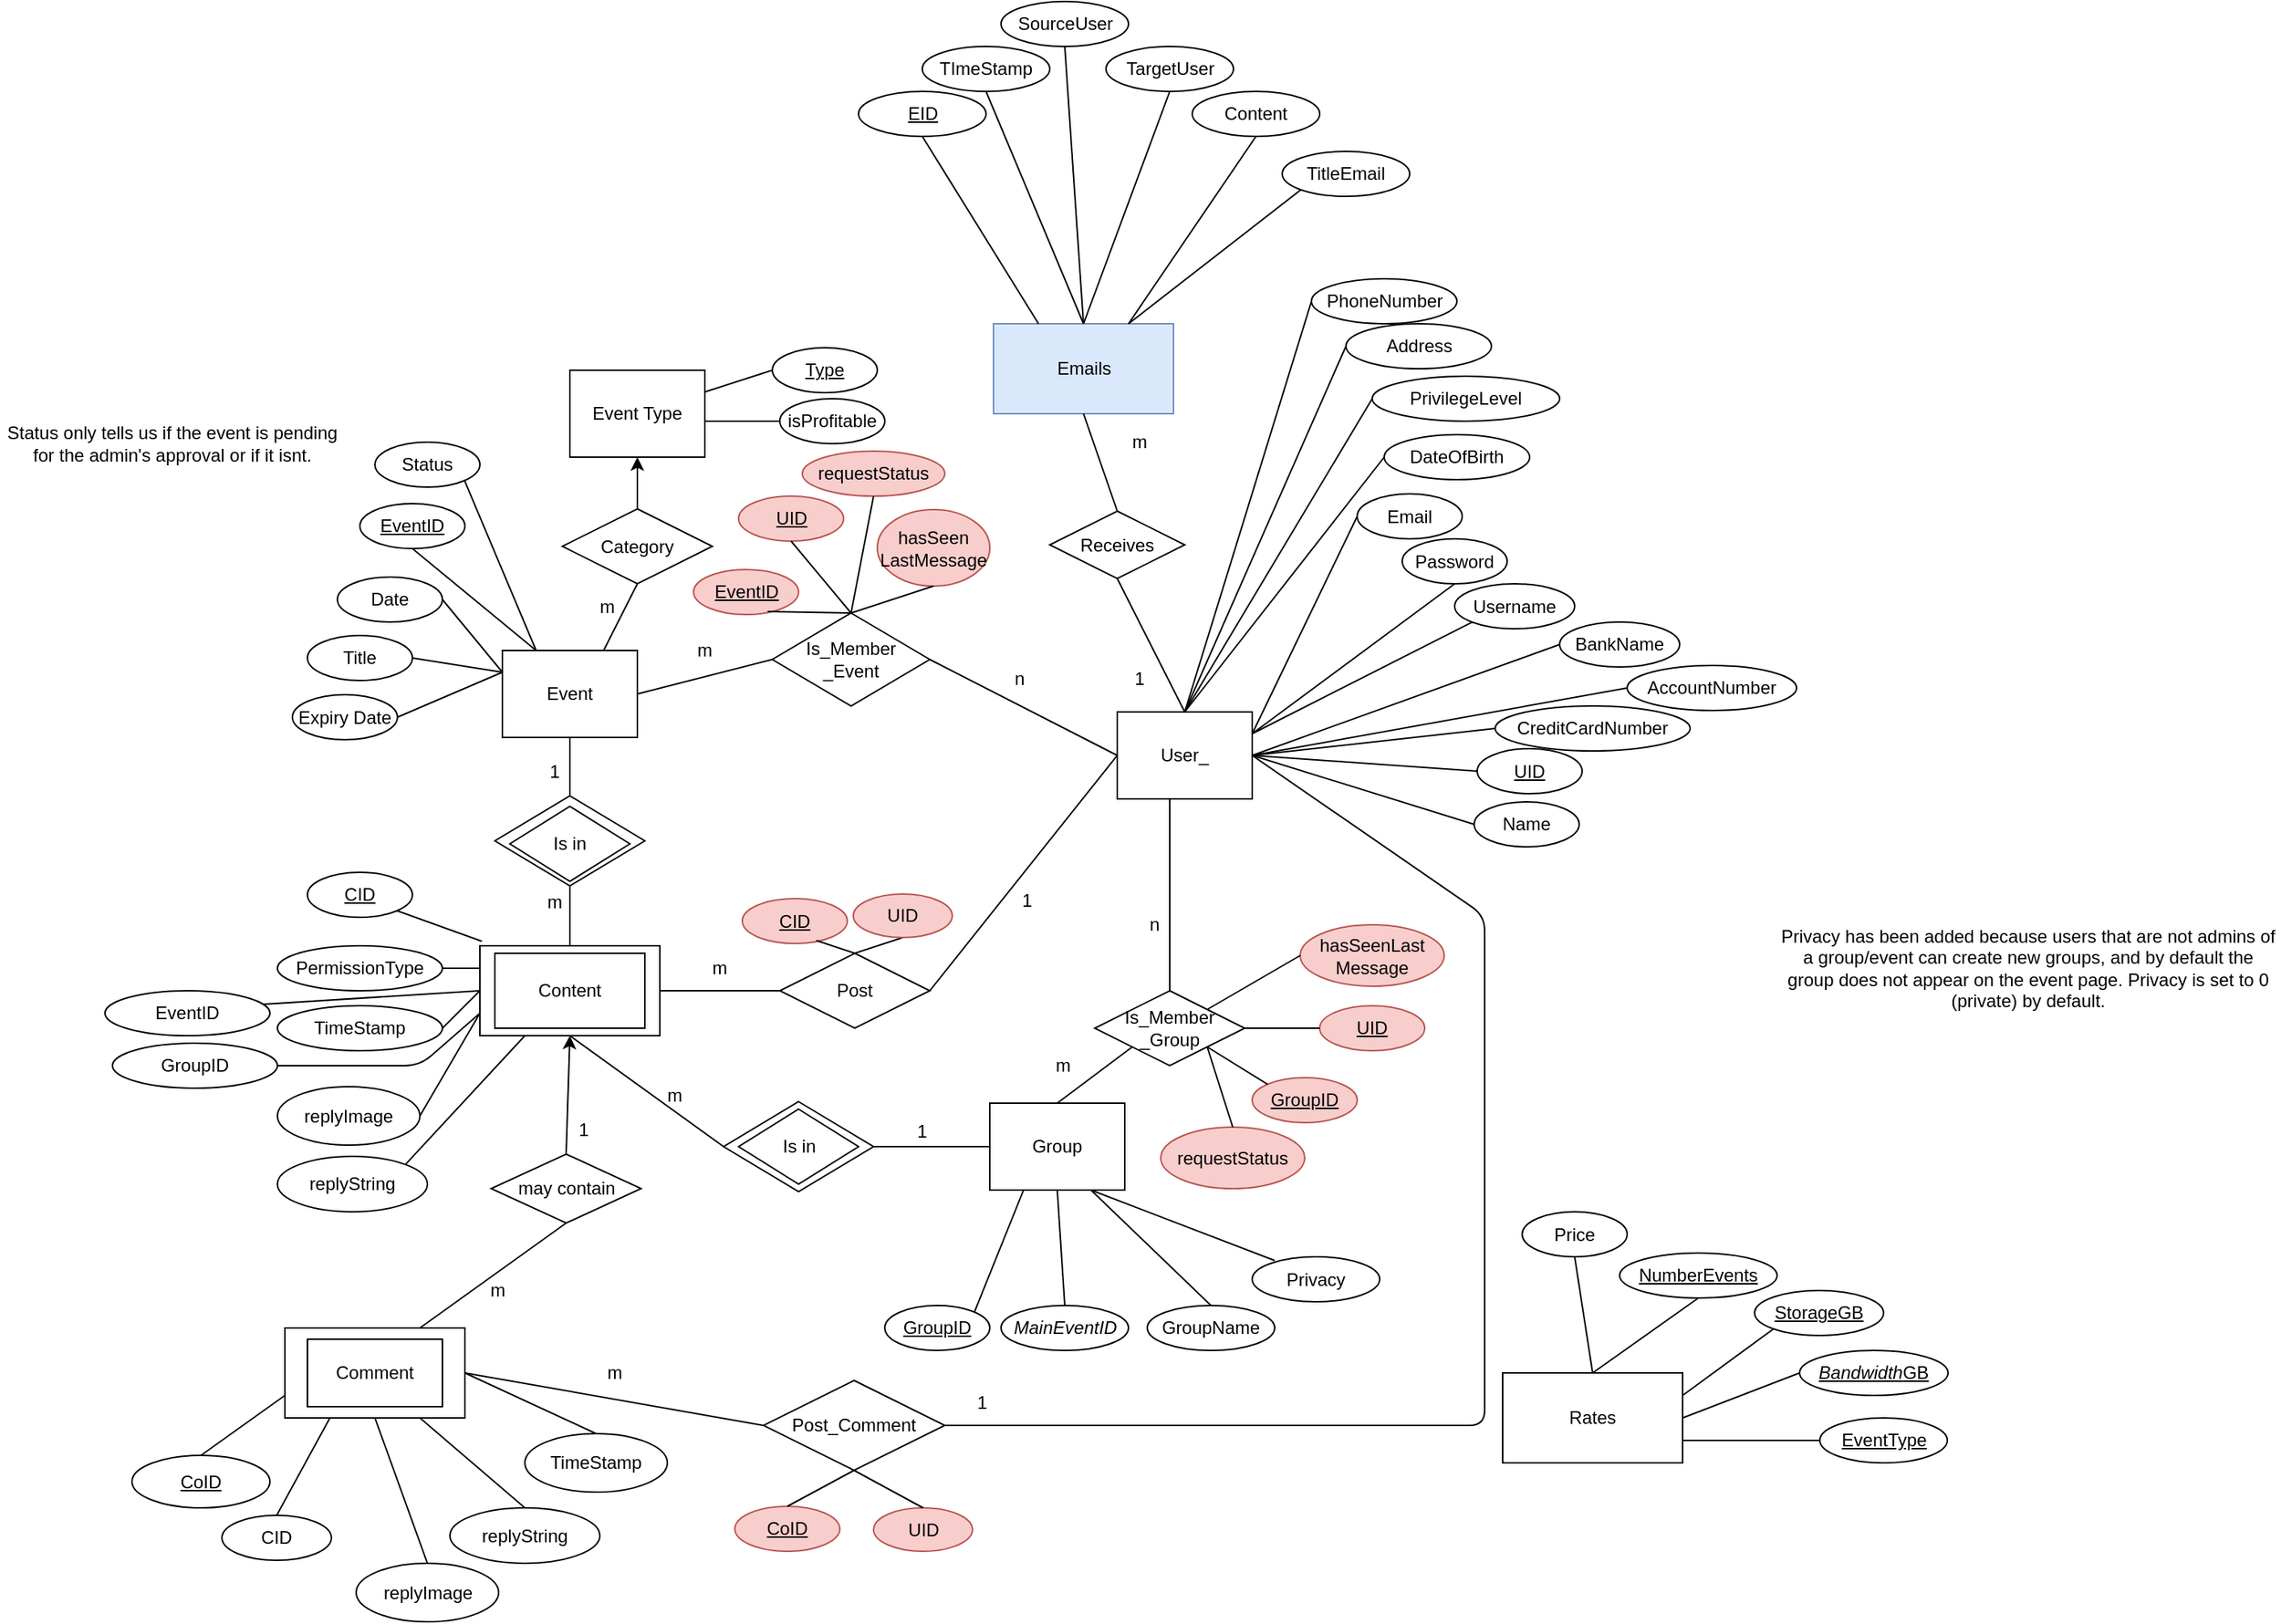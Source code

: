 <mxfile version="12.3.3" type="device" pages="1"><diagram name="Page-1" id="e56a1550-8fbb-45ad-956c-1786394a9013"><mxGraphModel dx="3095" dy="1626" grid="1" gridSize="10" guides="1" tooltips="1" connect="1" arrows="1" fold="1" page="1" pageScale="1" pageWidth="1100" pageHeight="850" background="#ffffff" math="0" shadow="0"><root><mxCell id="0"/><mxCell id="1" parent="0"/><mxCell id="J1-ztRr2ud8pwgq2U_6u-52" value="Name" style="ellipse;whiteSpace=wrap;html=1;" parent="1" vertex="1"><mxGeometry x="803" y="314" width="70" height="30" as="geometry"/></mxCell><mxCell id="J1-ztRr2ud8pwgq2U_6u-53" value="" style="endArrow=none;html=1;entryX=0;entryY=0.5;entryDx=0;entryDy=0;exitX=1;exitY=0.5;exitDx=0;exitDy=0;" parent="1" source="NIAT0m-jDtQ4PbPqV6wP-5" target="J1-ztRr2ud8pwgq2U_6u-52" edge="1"><mxGeometry width="50" height="50" relative="1" as="geometry"><mxPoint x="750.598" y="100" as="sourcePoint"/><mxPoint x="60" y="610" as="targetPoint"/></mxGeometry></mxCell><mxCell id="J1-ztRr2ud8pwgq2U_6u-54" value="&lt;u&gt;UID&lt;/u&gt;" style="ellipse;whiteSpace=wrap;html=1;" parent="1" vertex="1"><mxGeometry x="805" y="278.5" width="70" height="30" as="geometry"/></mxCell><mxCell id="J1-ztRr2ud8pwgq2U_6u-71" value="Username" style="ellipse;whiteSpace=wrap;html=1;" parent="1" vertex="1"><mxGeometry x="790" y="168.5" width="80" height="30" as="geometry"/></mxCell><mxCell id="J1-ztRr2ud8pwgq2U_6u-78" value="" style="endArrow=none;html=1;entryX=1;entryY=0.25;entryDx=0;entryDy=0;exitX=0;exitY=1;exitDx=0;exitDy=0;" parent="1" source="J1-ztRr2ud8pwgq2U_6u-71" target="NIAT0m-jDtQ4PbPqV6wP-5" edge="1"><mxGeometry width="50" height="50" relative="1" as="geometry"><mxPoint x="10" y="650" as="sourcePoint"/><mxPoint x="796" y="100" as="targetPoint"/></mxGeometry></mxCell><mxCell id="NIAT0m-jDtQ4PbPqV6wP-1" value="Password" style="ellipse;whiteSpace=wrap;html=1;" parent="1" vertex="1"><mxGeometry x="755" y="138.5" width="70" height="30" as="geometry"/></mxCell><mxCell id="NIAT0m-jDtQ4PbPqV6wP-3" value="" style="endArrow=none;html=1;entryX=0.5;entryY=1;entryDx=0;entryDy=0;exitX=1;exitY=0.25;exitDx=0;exitDy=0;" parent="1" source="NIAT0m-jDtQ4PbPqV6wP-5" target="NIAT0m-jDtQ4PbPqV6wP-1" edge="1"><mxGeometry width="50" height="50" relative="1" as="geometry"><mxPoint x="841.966" y="100" as="sourcePoint"/><mxPoint x="70" y="680" as="targetPoint"/></mxGeometry></mxCell><mxCell id="NIAT0m-jDtQ4PbPqV6wP-5" value="User_" style="rounded=0;whiteSpace=wrap;html=1;" parent="1" vertex="1"><mxGeometry x="565" y="254" width="90" height="58" as="geometry"/></mxCell><mxCell id="NIAT0m-jDtQ4PbPqV6wP-13" value="Event" style="rounded=0;whiteSpace=wrap;html=1;" parent="1" vertex="1"><mxGeometry x="155" y="213" width="90" height="58" as="geometry"/></mxCell><mxCell id="NIAT0m-jDtQ4PbPqV6wP-14" value="&lt;u&gt;EventID&lt;/u&gt;" style="ellipse;whiteSpace=wrap;html=1;" parent="1" vertex="1"><mxGeometry x="60" y="115" width="70" height="30" as="geometry"/></mxCell><mxCell id="NIAT0m-jDtQ4PbPqV6wP-15" value="" style="endArrow=none;html=1;entryX=0.5;entryY=1;entryDx=0;entryDy=0;exitX=0.25;exitY=0;exitDx=0;exitDy=0;" parent="1" source="NIAT0m-jDtQ4PbPqV6wP-13" target="NIAT0m-jDtQ4PbPqV6wP-14" edge="1"><mxGeometry width="50" height="50" relative="1" as="geometry"><mxPoint x="205" y="375" as="sourcePoint"/><mxPoint x="255" y="325" as="targetPoint"/></mxGeometry></mxCell><mxCell id="NIAT0m-jDtQ4PbPqV6wP-17" value="Is_Member&lt;br&gt;_Event" style="rhombus;whiteSpace=wrap;html=1;" parent="1" vertex="1"><mxGeometry x="335" y="188" width="105" height="62" as="geometry"/></mxCell><mxCell id="NIAT0m-jDtQ4PbPqV6wP-18" value="" style="endArrow=none;html=1;entryX=1;entryY=0.5;entryDx=0;entryDy=0;exitX=0;exitY=0.5;exitDx=0;exitDy=0;" parent="1" source="NIAT0m-jDtQ4PbPqV6wP-17" target="NIAT0m-jDtQ4PbPqV6wP-13" edge="1"><mxGeometry width="50" height="50" relative="1" as="geometry"><mxPoint x="135" y="365" as="sourcePoint"/><mxPoint x="185" y="315" as="targetPoint"/></mxGeometry></mxCell><mxCell id="NIAT0m-jDtQ4PbPqV6wP-19" value="" style="endArrow=none;html=1;entryX=0;entryY=0.5;entryDx=0;entryDy=0;exitX=1;exitY=0.5;exitDx=0;exitDy=0;" parent="1" source="NIAT0m-jDtQ4PbPqV6wP-17" target="NIAT0m-jDtQ4PbPqV6wP-5" edge="1"><mxGeometry width="50" height="50" relative="1" as="geometry"><mxPoint x="200" y="440" as="sourcePoint"/><mxPoint x="250" y="390" as="targetPoint"/></mxGeometry></mxCell><mxCell id="NIAT0m-jDtQ4PbPqV6wP-20" value="Group" style="rounded=0;whiteSpace=wrap;html=1;" parent="1" vertex="1"><mxGeometry x="480" y="515" width="90" height="58" as="geometry"/></mxCell><mxCell id="NIAT0m-jDtQ4PbPqV6wP-24" value="Email" style="ellipse;whiteSpace=wrap;html=1;" parent="1" vertex="1"><mxGeometry x="725" y="108.5" width="70" height="30" as="geometry"/></mxCell><mxCell id="NIAT0m-jDtQ4PbPqV6wP-27" value="DateOfBirth" style="ellipse;whiteSpace=wrap;html=1;" parent="1" vertex="1"><mxGeometry x="743" y="69" width="97" height="30" as="geometry"/></mxCell><mxCell id="NIAT0m-jDtQ4PbPqV6wP-28" value="" style="endArrow=none;html=1;entryX=1;entryY=0.25;entryDx=0;entryDy=0;exitX=0;exitY=0.5;exitDx=0;exitDy=0;" parent="1" source="NIAT0m-jDtQ4PbPqV6wP-24" target="NIAT0m-jDtQ4PbPqV6wP-5" edge="1"><mxGeometry width="50" height="50" relative="1" as="geometry"><mxPoint x="200" y="600" as="sourcePoint"/><mxPoint x="843" y="110" as="targetPoint"/></mxGeometry></mxCell><mxCell id="NIAT0m-jDtQ4PbPqV6wP-29" value="" style="endArrow=none;html=1;entryX=0.5;entryY=0;entryDx=0;entryDy=0;exitX=0;exitY=0.5;exitDx=0;exitDy=0;" parent="1" source="NIAT0m-jDtQ4PbPqV6wP-27" target="NIAT0m-jDtQ4PbPqV6wP-5" edge="1"><mxGeometry width="50" height="50" relative="1" as="geometry"><mxPoint x="200" y="600" as="sourcePoint"/><mxPoint x="843" y="120" as="targetPoint"/></mxGeometry></mxCell><mxCell id="NIAT0m-jDtQ4PbPqV6wP-30" value="" style="endArrow=none;html=1;exitX=0.5;exitY=0;exitDx=0;exitDy=0;entryX=0.389;entryY=1;entryDx=0;entryDy=0;entryPerimeter=0;" parent="1" source="NIAT0m-jDtQ4PbPqV6wP-31" target="NIAT0m-jDtQ4PbPqV6wP-5" edge="1"><mxGeometry width="50" height="50" relative="1" as="geometry"><mxPoint x="540" y="400" as="sourcePoint"/><mxPoint x="250" y="550" as="targetPoint"/></mxGeometry></mxCell><mxCell id="NIAT0m-jDtQ4PbPqV6wP-31" value="Is_Member&lt;br&gt;_Group" style="rhombus;whiteSpace=wrap;html=1;" parent="1" vertex="1"><mxGeometry x="550" y="440" width="100" height="50" as="geometry"/></mxCell><mxCell id="NIAT0m-jDtQ4PbPqV6wP-32" value="" style="endArrow=none;html=1;entryX=0;entryY=1;entryDx=0;entryDy=0;exitX=0.5;exitY=0;exitDx=0;exitDy=0;" parent="1" source="NIAT0m-jDtQ4PbPqV6wP-20" target="NIAT0m-jDtQ4PbPqV6wP-31" edge="1"><mxGeometry width="50" height="50" relative="1" as="geometry"><mxPoint x="200" y="600" as="sourcePoint"/><mxPoint x="250" y="550" as="targetPoint"/></mxGeometry></mxCell><mxCell id="NIAT0m-jDtQ4PbPqV6wP-33" value="&lt;u&gt;GroupID&lt;/u&gt;" style="ellipse;whiteSpace=wrap;html=1;" parent="1" vertex="1"><mxGeometry x="410" y="650" width="70" height="30" as="geometry"/></mxCell><mxCell id="NIAT0m-jDtQ4PbPqV6wP-34" value="" style="endArrow=none;html=1;entryX=0.25;entryY=1;entryDx=0;entryDy=0;exitX=1;exitY=0;exitDx=0;exitDy=0;" parent="1" source="NIAT0m-jDtQ4PbPqV6wP-33" target="NIAT0m-jDtQ4PbPqV6wP-20" edge="1"><mxGeometry width="50" height="50" relative="1" as="geometry"><mxPoint x="150" y="630" as="sourcePoint"/><mxPoint x="200" y="580" as="targetPoint"/></mxGeometry></mxCell><mxCell id="NIAT0m-jDtQ4PbPqV6wP-36" value="&lt;i&gt;MainEventID&lt;/i&gt;" style="ellipse;whiteSpace=wrap;html=1;" parent="1" vertex="1"><mxGeometry x="487.5" y="650" width="85" height="30" as="geometry"/></mxCell><mxCell id="NIAT0m-jDtQ4PbPqV6wP-37" value="" style="endArrow=none;html=1;entryX=0.5;entryY=1;entryDx=0;entryDy=0;exitX=0.5;exitY=0;exitDx=0;exitDy=0;" parent="1" source="NIAT0m-jDtQ4PbPqV6wP-36" target="NIAT0m-jDtQ4PbPqV6wP-20" edge="1"><mxGeometry width="50" height="50" relative="1" as="geometry"><mxPoint x="200" y="750" as="sourcePoint"/><mxPoint x="250" y="700" as="targetPoint"/></mxGeometry></mxCell><mxCell id="NIAT0m-jDtQ4PbPqV6wP-44" value="Date" style="ellipse;whiteSpace=wrap;html=1;" parent="1" vertex="1"><mxGeometry x="45" y="164" width="70" height="30" as="geometry"/></mxCell><mxCell id="NIAT0m-jDtQ4PbPqV6wP-45" value="Title" style="ellipse;whiteSpace=wrap;html=1;" parent="1" vertex="1"><mxGeometry x="25" y="203" width="70" height="30" as="geometry"/></mxCell><mxCell id="NIAT0m-jDtQ4PbPqV6wP-46" value="" style="endArrow=none;html=1;entryX=1;entryY=0.5;entryDx=0;entryDy=0;exitX=0;exitY=0.25;exitDx=0;exitDy=0;" parent="1" source="NIAT0m-jDtQ4PbPqV6wP-13" target="NIAT0m-jDtQ4PbPqV6wP-45" edge="1"><mxGeometry width="50" height="50" relative="1" as="geometry"><mxPoint x="25" y="675" as="sourcePoint"/><mxPoint x="75" y="625" as="targetPoint"/></mxGeometry></mxCell><mxCell id="NIAT0m-jDtQ4PbPqV6wP-47" value="" style="endArrow=none;html=1;entryX=1;entryY=0.5;entryDx=0;entryDy=0;exitX=0;exitY=0.25;exitDx=0;exitDy=0;" parent="1" source="NIAT0m-jDtQ4PbPqV6wP-13" target="NIAT0m-jDtQ4PbPqV6wP-44" edge="1"><mxGeometry width="50" height="50" relative="1" as="geometry"><mxPoint x="25" y="675" as="sourcePoint"/><mxPoint x="75" y="625" as="targetPoint"/></mxGeometry></mxCell><mxCell id="NIAT0m-jDtQ4PbPqV6wP-48" value="m" style="text;html=1;strokeColor=none;fillColor=none;align=center;verticalAlign=middle;whiteSpace=wrap;rounded=0;" parent="1" vertex="1"><mxGeometry x="509" y="480" width="40" height="20" as="geometry"/></mxCell><mxCell id="NIAT0m-jDtQ4PbPqV6wP-52" value="n" style="text;html=1;strokeColor=none;fillColor=none;align=center;verticalAlign=middle;whiteSpace=wrap;rounded=0;" parent="1" vertex="1"><mxGeometry x="570" y="386" width="40" height="20" as="geometry"/></mxCell><mxCell id="NIAT0m-jDtQ4PbPqV6wP-55" value="m" style="text;html=1;strokeColor=none;fillColor=none;align=center;verticalAlign=middle;whiteSpace=wrap;rounded=0;" parent="1" vertex="1"><mxGeometry x="270" y="203" width="40" height="20" as="geometry"/></mxCell><mxCell id="NIAT0m-jDtQ4PbPqV6wP-56" value="n" style="text;html=1;strokeColor=none;fillColor=none;align=center;verticalAlign=middle;whiteSpace=wrap;rounded=0;" parent="1" vertex="1"><mxGeometry x="480" y="222" width="40" height="20" as="geometry"/></mxCell><mxCell id="NIAT0m-jDtQ4PbPqV6wP-57" value="Content" style="rounded=0;whiteSpace=wrap;html=1;" parent="1" vertex="1"><mxGeometry x="140" y="410" width="120" height="60" as="geometry"/></mxCell><mxCell id="NIAT0m-jDtQ4PbPqV6wP-59" value="CID" style="ellipse;whiteSpace=wrap;html=1;fontStyle=4" parent="1" vertex="1"><mxGeometry x="25" y="361" width="70" height="30" as="geometry"/></mxCell><mxCell id="NIAT0m-jDtQ4PbPqV6wP-60" value="PermissionType" style="ellipse;whiteSpace=wrap;html=1;" parent="1" vertex="1"><mxGeometry x="5" y="410" width="110" height="30" as="geometry"/></mxCell><mxCell id="NIAT0m-jDtQ4PbPqV6wP-62" value="Post" style="rhombus;whiteSpace=wrap;html=1;" parent="1" vertex="1"><mxGeometry x="340" y="415" width="100" height="50" as="geometry"/></mxCell><mxCell id="NIAT0m-jDtQ4PbPqV6wP-63" value="" style="endArrow=none;html=1;entryX=0;entryY=0.5;entryDx=0;entryDy=0;exitX=1;exitY=0.5;exitDx=0;exitDy=0;" parent="1" source="NIAT0m-jDtQ4PbPqV6wP-62" target="NIAT0m-jDtQ4PbPqV6wP-5" edge="1"><mxGeometry width="50" height="50" relative="1" as="geometry"><mxPoint x="30" y="750" as="sourcePoint"/><mxPoint x="80" y="700" as="targetPoint"/></mxGeometry></mxCell><mxCell id="NIAT0m-jDtQ4PbPqV6wP-65" value="" style="endArrow=none;html=1;entryX=0;entryY=0.5;entryDx=0;entryDy=0;exitX=1;exitY=0.5;exitDx=0;exitDy=0;" parent="1" source="NIAT0m-jDtQ4PbPqV6wP-57" target="NIAT0m-jDtQ4PbPqV6wP-62" edge="1"><mxGeometry width="50" height="50" relative="1" as="geometry"><mxPoint x="-15" y="690" as="sourcePoint"/><mxPoint x="290" y="321" as="targetPoint"/></mxGeometry></mxCell><mxCell id="NIAT0m-jDtQ4PbPqV6wP-66" value="" style="endArrow=none;html=1;entryX=1;entryY=1;entryDx=0;entryDy=0;exitX=0.011;exitY=-0.05;exitDx=0;exitDy=0;exitPerimeter=0;" parent="1" source="NIAT0m-jDtQ4PbPqV6wP-57" target="NIAT0m-jDtQ4PbPqV6wP-59" edge="1"><mxGeometry width="50" height="50" relative="1" as="geometry"><mxPoint x="-15" y="690" as="sourcePoint"/><mxPoint x="35" y="640" as="targetPoint"/></mxGeometry></mxCell><mxCell id="NIAT0m-jDtQ4PbPqV6wP-67" value="" style="endArrow=none;html=1;entryX=1;entryY=0.5;entryDx=0;entryDy=0;exitX=0;exitY=0.25;exitDx=0;exitDy=0;" parent="1" source="NIAT0m-jDtQ4PbPqV6wP-57" target="NIAT0m-jDtQ4PbPqV6wP-60" edge="1"><mxGeometry width="50" height="50" relative="1" as="geometry"><mxPoint x="-15" y="690" as="sourcePoint"/><mxPoint x="35" y="640" as="targetPoint"/></mxGeometry></mxCell><mxCell id="NIAT0m-jDtQ4PbPqV6wP-69" value="" style="endArrow=none;html=1;entryX=0.5;entryY=1;entryDx=0;entryDy=0;exitX=0;exitY=0.5;exitDx=0;exitDy=0;" parent="1" source="NIAT0m-jDtQ4PbPqV6wP-87" target="NIAT0m-jDtQ4PbPqV6wP-57" edge="1"><mxGeometry width="50" height="50" relative="1" as="geometry"><mxPoint x="285" y="544" as="sourcePoint"/><mxPoint x="60" y="700" as="targetPoint"/></mxGeometry></mxCell><mxCell id="NIAT0m-jDtQ4PbPqV6wP-70" value="" style="endArrow=none;html=1;entryX=0;entryY=0.5;entryDx=0;entryDy=0;exitX=1;exitY=0.5;exitDx=0;exitDy=0;" parent="1" source="NIAT0m-jDtQ4PbPqV6wP-87" target="NIAT0m-jDtQ4PbPqV6wP-20" edge="1"><mxGeometry width="50" height="50" relative="1" as="geometry"><mxPoint x="385" y="544" as="sourcePoint"/><mxPoint x="60" y="700" as="targetPoint"/></mxGeometry></mxCell><mxCell id="NIAT0m-jDtQ4PbPqV6wP-71" value="" style="endArrow=none;html=1;entryX=0.5;entryY=1;entryDx=0;entryDy=0;exitX=0.5;exitY=0;exitDx=0;exitDy=0;" parent="1" source="NIAT0m-jDtQ4PbPqV6wP-57" target="NIAT0m-jDtQ4PbPqV6wP-72" edge="1"><mxGeometry width="50" height="50" relative="1" as="geometry"><mxPoint x="10" y="750" as="sourcePoint"/><mxPoint x="60" y="700" as="targetPoint"/></mxGeometry></mxCell><mxCell id="NIAT0m-jDtQ4PbPqV6wP-72" value="Is in" style="rhombus;whiteSpace=wrap;html=1;" parent="1" vertex="1"><mxGeometry x="150" y="310" width="100" height="60" as="geometry"/></mxCell><mxCell id="NIAT0m-jDtQ4PbPqV6wP-73" value="" style="endArrow=none;html=1;entryX=0.5;entryY=1;entryDx=0;entryDy=0;exitX=0.5;exitY=0;exitDx=0;exitDy=0;" parent="1" source="NIAT0m-jDtQ4PbPqV6wP-72" target="NIAT0m-jDtQ4PbPqV6wP-13" edge="1"><mxGeometry width="50" height="50" relative="1" as="geometry"><mxPoint x="10" y="750" as="sourcePoint"/><mxPoint x="60" y="700" as="targetPoint"/></mxGeometry></mxCell><mxCell id="NIAT0m-jDtQ4PbPqV6wP-74" value="1" style="text;html=1;strokeColor=none;fillColor=none;align=center;verticalAlign=middle;whiteSpace=wrap;rounded=0;" parent="1" vertex="1"><mxGeometry x="170" y="283.5" width="40" height="20" as="geometry"/></mxCell><mxCell id="NIAT0m-jDtQ4PbPqV6wP-75" value="m" style="text;html=1;strokeColor=none;fillColor=none;align=center;verticalAlign=middle;whiteSpace=wrap;rounded=0;" parent="1" vertex="1"><mxGeometry x="170" y="371" width="40" height="20" as="geometry"/></mxCell><mxCell id="NIAT0m-jDtQ4PbPqV6wP-76" value="m" style="text;html=1;strokeColor=none;fillColor=none;align=center;verticalAlign=middle;whiteSpace=wrap;rounded=0;" parent="1" vertex="1"><mxGeometry x="250" y="500" width="40" height="20" as="geometry"/></mxCell><mxCell id="NIAT0m-jDtQ4PbPqV6wP-77" value="1" style="text;html=1;strokeColor=none;fillColor=none;align=center;verticalAlign=middle;whiteSpace=wrap;rounded=0;" parent="1" vertex="1"><mxGeometry x="415" y="524" width="40" height="20" as="geometry"/></mxCell><mxCell id="NIAT0m-jDtQ4PbPqV6wP-80" value="m" style="text;html=1;strokeColor=none;fillColor=none;align=center;verticalAlign=middle;whiteSpace=wrap;rounded=0;" parent="1" vertex="1"><mxGeometry x="280" y="414.5" width="40" height="20" as="geometry"/></mxCell><mxCell id="NIAT0m-jDtQ4PbPqV6wP-81" value="1" style="text;html=1;strokeColor=none;fillColor=none;align=center;verticalAlign=middle;whiteSpace=wrap;rounded=0;" parent="1" vertex="1"><mxGeometry x="485" y="370" width="40" height="20" as="geometry"/></mxCell><mxCell id="NIAT0m-jDtQ4PbPqV6wP-85" value="Content" style="rounded=0;whiteSpace=wrap;html=1;" parent="1" vertex="1"><mxGeometry x="150" y="415" width="100" height="50" as="geometry"/></mxCell><mxCell id="NIAT0m-jDtQ4PbPqV6wP-86" value="Is in" style="rhombus;whiteSpace=wrap;html=1;" parent="1" vertex="1"><mxGeometry x="160" y="317" width="80" height="50" as="geometry"/></mxCell><mxCell id="NIAT0m-jDtQ4PbPqV6wP-87" value="c" style="rhombus;whiteSpace=wrap;html=1;" parent="1" vertex="1"><mxGeometry x="302.5" y="514" width="100" height="60" as="geometry"/></mxCell><mxCell id="NIAT0m-jDtQ4PbPqV6wP-88" value="Is in" style="rhombus;whiteSpace=wrap;html=1;" parent="1" vertex="1"><mxGeometry x="312.5" y="519" width="80" height="50" as="geometry"/></mxCell><mxCell id="NIAT0m-jDtQ4PbPqV6wP-92" value="Event Type" style="rounded=0;whiteSpace=wrap;html=1;" parent="1" vertex="1"><mxGeometry x="200" y="26" width="90" height="58" as="geometry"/></mxCell><mxCell id="NIAT0m-jDtQ4PbPqV6wP-93" value="Category" style="rhombus;whiteSpace=wrap;html=1;" parent="1" vertex="1"><mxGeometry x="195" y="118.5" width="100" height="50" as="geometry"/></mxCell><mxCell id="NIAT0m-jDtQ4PbPqV6wP-94" value="" style="endArrow=none;html=1;entryX=0.5;entryY=1;entryDx=0;entryDy=0;exitX=0.75;exitY=0;exitDx=0;exitDy=0;" parent="1" source="NIAT0m-jDtQ4PbPqV6wP-13" target="NIAT0m-jDtQ4PbPqV6wP-93" edge="1"><mxGeometry width="50" height="50" relative="1" as="geometry"><mxPoint x="10" y="750" as="sourcePoint"/><mxPoint x="60" y="700" as="targetPoint"/></mxGeometry></mxCell><mxCell id="NIAT0m-jDtQ4PbPqV6wP-96" value="m" style="text;html=1;strokeColor=none;fillColor=none;align=center;verticalAlign=middle;whiteSpace=wrap;rounded=0;" parent="1" vertex="1"><mxGeometry x="205" y="174" width="40" height="20" as="geometry"/></mxCell><mxCell id="NIAT0m-jDtQ4PbPqV6wP-98" value="Type" style="ellipse;whiteSpace=wrap;html=1;fontStyle=4" parent="1" vertex="1"><mxGeometry x="335" y="11" width="70" height="30" as="geometry"/></mxCell><mxCell id="NIAT0m-jDtQ4PbPqV6wP-99" value="" style="endArrow=none;html=1;entryX=0;entryY=0.5;entryDx=0;entryDy=0;exitX=1;exitY=0.25;exitDx=0;exitDy=0;" parent="1" source="NIAT0m-jDtQ4PbPqV6wP-92" target="NIAT0m-jDtQ4PbPqV6wP-98" edge="1"><mxGeometry width="50" height="50" relative="1" as="geometry"><mxPoint x="10" y="750" as="sourcePoint"/><mxPoint x="60" y="700" as="targetPoint"/></mxGeometry></mxCell><mxCell id="NIAT0m-jDtQ4PbPqV6wP-101" value="isProfitable" style="ellipse;whiteSpace=wrap;html=1;" parent="1" vertex="1"><mxGeometry x="340" y="45" width="70" height="30" as="geometry"/></mxCell><mxCell id="NIAT0m-jDtQ4PbPqV6wP-102" value="" style="endArrow=none;html=1;entryX=0;entryY=0.5;entryDx=0;entryDy=0;" parent="1" target="NIAT0m-jDtQ4PbPqV6wP-101" edge="1"><mxGeometry width="50" height="50" relative="1" as="geometry"><mxPoint x="290" y="60" as="sourcePoint"/><mxPoint x="60" y="700" as="targetPoint"/></mxGeometry></mxCell><mxCell id="NIAT0m-jDtQ4PbPqV6wP-103" value="" style="endArrow=classic;html=1;entryX=0.5;entryY=1;entryDx=0;entryDy=0;exitX=0.5;exitY=0;exitDx=0;exitDy=0;" parent="1" source="NIAT0m-jDtQ4PbPqV6wP-93" target="NIAT0m-jDtQ4PbPqV6wP-92" edge="1"><mxGeometry width="50" height="50" relative="1" as="geometry"><mxPoint x="10" y="750" as="sourcePoint"/><mxPoint x="60" y="700" as="targetPoint"/></mxGeometry></mxCell><mxCell id="NIAT0m-jDtQ4PbPqV6wP-104" value="UID" style="ellipse;whiteSpace=wrap;html=1;fontStyle=4;fillColor=#f8cecc;strokeColor=#b85450;" parent="1" vertex="1"><mxGeometry x="700" y="450" width="70" height="30" as="geometry"/></mxCell><mxCell id="NIAT0m-jDtQ4PbPqV6wP-105" value="&lt;u&gt;GroupID&lt;/u&gt;" style="ellipse;whiteSpace=wrap;html=1;fillColor=#f8cecc;strokeColor=#b85450;" parent="1" vertex="1"><mxGeometry x="655" y="498" width="70" height="30" as="geometry"/></mxCell><mxCell id="NIAT0m-jDtQ4PbPqV6wP-107" value="" style="endArrow=none;html=1;entryX=1;entryY=1;entryDx=0;entryDy=0;exitX=0;exitY=0;exitDx=0;exitDy=0;" parent="1" source="NIAT0m-jDtQ4PbPqV6wP-105" target="NIAT0m-jDtQ4PbPqV6wP-31" edge="1"><mxGeometry width="50" height="50" relative="1" as="geometry"><mxPoint x="10" y="750" as="sourcePoint"/><mxPoint x="60" y="700" as="targetPoint"/></mxGeometry></mxCell><mxCell id="NIAT0m-jDtQ4PbPqV6wP-108" value="" style="endArrow=none;html=1;entryX=0;entryY=0.5;entryDx=0;entryDy=0;exitX=1;exitY=0.5;exitDx=0;exitDy=0;" parent="1" source="NIAT0m-jDtQ4PbPqV6wP-31" target="NIAT0m-jDtQ4PbPqV6wP-104" edge="1"><mxGeometry width="50" height="50" relative="1" as="geometry"><mxPoint x="10" y="750" as="sourcePoint"/><mxPoint x="60" y="700" as="targetPoint"/></mxGeometry></mxCell><mxCell id="NIAT0m-jDtQ4PbPqV6wP-115" value="TimeStamp" style="ellipse;whiteSpace=wrap;html=1;" parent="1" vertex="1"><mxGeometry x="5" y="450" width="110" height="30" as="geometry"/></mxCell><mxCell id="NIAT0m-jDtQ4PbPqV6wP-116" value="" style="endArrow=none;html=1;entryX=0;entryY=0.5;entryDx=0;entryDy=0;exitX=1;exitY=0.5;exitDx=0;exitDy=0;" parent="1" source="NIAT0m-jDtQ4PbPqV6wP-115" target="NIAT0m-jDtQ4PbPqV6wP-57" edge="1"><mxGeometry width="50" height="50" relative="1" as="geometry"><mxPoint x="10" y="750" as="sourcePoint"/><mxPoint x="60" y="700" as="targetPoint"/></mxGeometry></mxCell><mxCell id="NIAT0m-jDtQ4PbPqV6wP-124" value="UID" style="ellipse;whiteSpace=wrap;html=1;fontStyle=4;fillColor=#f8cecc;strokeColor=#b85450;" parent="1" vertex="1"><mxGeometry x="312.5" y="110" width="70" height="30" as="geometry"/></mxCell><mxCell id="NIAT0m-jDtQ4PbPqV6wP-125" value="&lt;u&gt;EventID&lt;/u&gt;" style="ellipse;whiteSpace=wrap;html=1;fillColor=#f8cecc;strokeColor=#b85450;" parent="1" vertex="1"><mxGeometry x="282.5" y="159" width="70" height="30" as="geometry"/></mxCell><mxCell id="NIAT0m-jDtQ4PbPqV6wP-127" value="" style="endArrow=none;html=1;entryX=0.705;entryY=0.933;entryDx=0;entryDy=0;entryPerimeter=0;exitX=0.5;exitY=0;exitDx=0;exitDy=0;" parent="1" source="NIAT0m-jDtQ4PbPqV6wP-17" target="NIAT0m-jDtQ4PbPqV6wP-125" edge="1"><mxGeometry width="50" height="50" relative="1" as="geometry"><mxPoint x="10" y="750" as="sourcePoint"/><mxPoint x="60" y="700" as="targetPoint"/></mxGeometry></mxCell><mxCell id="NIAT0m-jDtQ4PbPqV6wP-136" value="&lt;u&gt;CID&lt;/u&gt;" style="ellipse;whiteSpace=wrap;html=1;fillColor=#f8cecc;strokeColor=#b85450;" parent="1" vertex="1"><mxGeometry x="315" y="378.5" width="70" height="30" as="geometry"/></mxCell><mxCell id="NIAT0m-jDtQ4PbPqV6wP-137" value="" style="endArrow=none;html=1;exitX=0.5;exitY=0;exitDx=0;exitDy=0;entryX=0.5;entryY=1;entryDx=0;entryDy=0;" parent="1" source="NIAT0m-jDtQ4PbPqV6wP-62" target="Qf7dmWo4oWBCS08rRJU7-24" edge="1"><mxGeometry width="50" height="50" relative="1" as="geometry"><mxPoint x="382.5" y="418.5" as="sourcePoint"/><mxPoint x="404" y="400" as="targetPoint"/></mxGeometry></mxCell><mxCell id="NIAT0m-jDtQ4PbPqV6wP-138" value="" style="endArrow=none;html=1;entryX=0.705;entryY=0.933;entryDx=0;entryDy=0;entryPerimeter=0;exitX=0.5;exitY=0;exitDx=0;exitDy=0;" parent="1" source="NIAT0m-jDtQ4PbPqV6wP-62" target="NIAT0m-jDtQ4PbPqV6wP-136" edge="1"><mxGeometry width="50" height="50" relative="1" as="geometry"><mxPoint x="390" y="410" as="sourcePoint"/><mxPoint x="57.5" y="930.5" as="targetPoint"/></mxGeometry></mxCell><mxCell id="NIAT0m-jDtQ4PbPqV6wP-139" value="Expiry Date" style="ellipse;whiteSpace=wrap;html=1;" parent="1" vertex="1"><mxGeometry x="15" y="242.5" width="70" height="30" as="geometry"/></mxCell><mxCell id="NIAT0m-jDtQ4PbPqV6wP-140" value="" style="endArrow=none;html=1;entryX=0;entryY=0.25;entryDx=0;entryDy=0;exitX=1;exitY=0.5;exitDx=0;exitDy=0;" parent="1" source="NIAT0m-jDtQ4PbPqV6wP-139" target="NIAT0m-jDtQ4PbPqV6wP-13" edge="1"><mxGeometry width="50" height="50" relative="1" as="geometry"><mxPoint x="10" y="750" as="sourcePoint"/><mxPoint x="60" y="700" as="targetPoint"/></mxGeometry></mxCell><mxCell id="NIAT0m-jDtQ4PbPqV6wP-141" value="" style="endArrow=none;html=1;entryX=0.5;entryY=1;entryDx=0;entryDy=0;exitX=0.5;exitY=0;exitDx=0;exitDy=0;" parent="1" source="NIAT0m-jDtQ4PbPqV6wP-17" target="NIAT0m-jDtQ4PbPqV6wP-124" edge="1"><mxGeometry width="50" height="50" relative="1" as="geometry"><mxPoint x="10" y="750" as="sourcePoint"/><mxPoint x="60" y="700" as="targetPoint"/></mxGeometry></mxCell><mxCell id="NIAT0m-jDtQ4PbPqV6wP-143" value="&lt;i&gt;Bandwidth&lt;/i&gt;GB" style="ellipse;whiteSpace=wrap;html=1;fontStyle=4" parent="1" vertex="1"><mxGeometry x="1020" y="680" width="99" height="30" as="geometry"/></mxCell><mxCell id="NIAT0m-jDtQ4PbPqV6wP-144" value="StorageGB" style="ellipse;whiteSpace=wrap;html=1;fontStyle=4" parent="1" vertex="1"><mxGeometry x="990" y="640" width="86" height="30" as="geometry"/></mxCell><mxCell id="NIAT0m-jDtQ4PbPqV6wP-147" value="Rates" style="rounded=0;whiteSpace=wrap;html=1;" parent="1" vertex="1"><mxGeometry x="822" y="695" width="120" height="60" as="geometry"/></mxCell><mxCell id="OFJD4gAhXdHKyPaee3Bo-1" value="" style="rounded=0;whiteSpace=wrap;html=1;" parent="1" vertex="1"><mxGeometry x="10" y="665" width="120" height="60" as="geometry"/></mxCell><mxCell id="OFJD4gAhXdHKyPaee3Bo-2" value="Comment" style="rounded=0;whiteSpace=wrap;html=1;" parent="1" vertex="1"><mxGeometry x="25" y="672.5" width="90" height="45" as="geometry"/></mxCell><mxCell id="OFJD4gAhXdHKyPaee3Bo-5" value="may contain" style="rhombus;whiteSpace=wrap;html=1;" parent="1" vertex="1"><mxGeometry x="147.5" y="549" width="100" height="46" as="geometry"/></mxCell><mxCell id="OFJD4gAhXdHKyPaee3Bo-7" value="" style="endArrow=none;html=1;entryX=0.5;entryY=1;entryDx=0;entryDy=0;exitX=0.75;exitY=0;exitDx=0;exitDy=0;" parent="1" source="OFJD4gAhXdHKyPaee3Bo-1" target="OFJD4gAhXdHKyPaee3Bo-5" edge="1"><mxGeometry width="50" height="50" relative="1" as="geometry"><mxPoint x="30" y="630" as="sourcePoint"/><mxPoint x="80" y="580" as="targetPoint"/></mxGeometry></mxCell><mxCell id="OFJD4gAhXdHKyPaee3Bo-12" value="replyImage" style="ellipse;whiteSpace=wrap;html=1;" parent="1" vertex="1"><mxGeometry x="5" y="504" width="95" height="39" as="geometry"/></mxCell><mxCell id="OFJD4gAhXdHKyPaee3Bo-15" value="replyString" style="ellipse;whiteSpace=wrap;html=1;" parent="1" vertex="1"><mxGeometry x="5" y="550.5" width="100" height="37" as="geometry"/></mxCell><mxCell id="OFJD4gAhXdHKyPaee3Bo-16" value="" style="endArrow=none;html=1;entryX=0;entryY=0.75;entryDx=0;entryDy=0;exitX=1;exitY=0.5;exitDx=0;exitDy=0;" parent="1" source="OFJD4gAhXdHKyPaee3Bo-12" target="NIAT0m-jDtQ4PbPqV6wP-57" edge="1"><mxGeometry width="50" height="50" relative="1" as="geometry"><mxPoint x="100" y="560" as="sourcePoint"/><mxPoint x="150" y="510" as="targetPoint"/></mxGeometry></mxCell><mxCell id="OFJD4gAhXdHKyPaee3Bo-17" value="" style="endArrow=none;html=1;entryX=0.25;entryY=1;entryDx=0;entryDy=0;exitX=1;exitY=0;exitDx=0;exitDy=0;" parent="1" source="OFJD4gAhXdHKyPaee3Bo-15" target="NIAT0m-jDtQ4PbPqV6wP-57" edge="1"><mxGeometry width="50" height="50" relative="1" as="geometry"><mxPoint x="110" y="580" as="sourcePoint"/><mxPoint x="160" y="530" as="targetPoint"/></mxGeometry></mxCell><mxCell id="OFJD4gAhXdHKyPaee3Bo-19" value="replyString" style="ellipse;whiteSpace=wrap;html=1;" parent="1" vertex="1"><mxGeometry x="120" y="785" width="100" height="37" as="geometry"/></mxCell><mxCell id="OFJD4gAhXdHKyPaee3Bo-20" value="replyImage" style="ellipse;whiteSpace=wrap;html=1;" parent="1" vertex="1"><mxGeometry x="57.5" y="822" width="95" height="39" as="geometry"/></mxCell><mxCell id="OFJD4gAhXdHKyPaee3Bo-23" value="&lt;u&gt;CoID&lt;/u&gt;" style="ellipse;whiteSpace=wrap;html=1;" parent="1" vertex="1"><mxGeometry x="-92" y="750" width="92" height="35" as="geometry"/></mxCell><mxCell id="OFJD4gAhXdHKyPaee3Bo-24" value="" style="endArrow=none;html=1;entryX=0;entryY=0.75;entryDx=0;entryDy=0;exitX=0.5;exitY=0;exitDx=0;exitDy=0;" parent="1" source="OFJD4gAhXdHKyPaee3Bo-23" target="OFJD4gAhXdHKyPaee3Bo-1" edge="1"><mxGeometry width="50" height="50" relative="1" as="geometry"><mxPoint x="-60" y="750" as="sourcePoint"/><mxPoint x="-10" y="700" as="targetPoint"/></mxGeometry></mxCell><mxCell id="OFJD4gAhXdHKyPaee3Bo-25" value="" style="endArrow=none;html=1;entryX=0.5;entryY=1;entryDx=0;entryDy=0;exitX=0.5;exitY=0;exitDx=0;exitDy=0;" parent="1" source="OFJD4gAhXdHKyPaee3Bo-20" target="OFJD4gAhXdHKyPaee3Bo-1" edge="1"><mxGeometry width="50" height="50" relative="1" as="geometry"><mxPoint y="790" as="sourcePoint"/><mxPoint x="50" y="740" as="targetPoint"/></mxGeometry></mxCell><mxCell id="OFJD4gAhXdHKyPaee3Bo-26" value="" style="endArrow=none;html=1;entryX=0.75;entryY=1;entryDx=0;entryDy=0;exitX=0.5;exitY=0;exitDx=0;exitDy=0;" parent="1" source="OFJD4gAhXdHKyPaee3Bo-19" target="OFJD4gAhXdHKyPaee3Bo-1" edge="1"><mxGeometry width="50" height="50" relative="1" as="geometry"><mxPoint x="110" y="780" as="sourcePoint"/><mxPoint x="160" y="730" as="targetPoint"/></mxGeometry></mxCell><mxCell id="OFJD4gAhXdHKyPaee3Bo-28" value="" style="endArrow=classic;html=1;entryX=0.5;entryY=1;entryDx=0;entryDy=0;exitX=0.5;exitY=0;exitDx=0;exitDy=0;" parent="1" source="OFJD4gAhXdHKyPaee3Bo-5" target="NIAT0m-jDtQ4PbPqV6wP-57" edge="1"><mxGeometry width="50" height="50" relative="1" as="geometry"><mxPoint x="170" y="540" as="sourcePoint"/><mxPoint x="220" y="490" as="targetPoint"/></mxGeometry></mxCell><mxCell id="OFJD4gAhXdHKyPaee3Bo-29" value="1" style="text;html=1;resizable=0;points=[];autosize=1;align=left;verticalAlign=top;spacingTop=-4;" parent="1" vertex="1"><mxGeometry x="204" y="523" width="20" height="20" as="geometry"/></mxCell><mxCell id="OFJD4gAhXdHKyPaee3Bo-30" value="m" style="text;html=1;resizable=0;points=[];autosize=1;align=left;verticalAlign=top;spacingTop=-4;" parent="1" vertex="1"><mxGeometry x="145" y="630" width="30" height="20" as="geometry"/></mxCell><mxCell id="OFJD4gAhXdHKyPaee3Bo-31" value="requestStatus" style="ellipse;whiteSpace=wrap;html=1;fillColor=#f8cecc;strokeColor=#b85450;" parent="1" vertex="1"><mxGeometry x="594" y="531" width="96" height="41" as="geometry"/></mxCell><mxCell id="OFJD4gAhXdHKyPaee3Bo-35" value="Emails" style="rounded=0;whiteSpace=wrap;html=1;fillColor=#dae8fc;strokeColor=#6c8ebf;" parent="1" vertex="1"><mxGeometry x="482.5" y="-5" width="120" height="60" as="geometry"/></mxCell><mxCell id="Qf7dmWo4oWBCS08rRJU7-2" value="requestStatus" style="ellipse;whiteSpace=wrap;html=1;fillColor=#f8cecc;strokeColor=#b85450;" parent="1" vertex="1"><mxGeometry x="355" y="80" width="95" height="30" as="geometry"/></mxCell><mxCell id="Qf7dmWo4oWBCS08rRJU7-3" value="" style="endArrow=none;html=1;entryX=0.5;entryY=1;entryDx=0;entryDy=0;exitX=0.5;exitY=0;exitDx=0;exitDy=0;" parent="1" source="NIAT0m-jDtQ4PbPqV6wP-17" target="Qf7dmWo4oWBCS08rRJU7-2" edge="1"><mxGeometry width="50" height="50" relative="1" as="geometry"><mxPoint x="420" y="190" as="sourcePoint"/><mxPoint x="470" y="140" as="targetPoint"/></mxGeometry></mxCell><mxCell id="Qf7dmWo4oWBCS08rRJU7-4" value="hasSeen&lt;br&gt;LastMessage" style="ellipse;whiteSpace=wrap;html=1;fillColor=#f8cecc;strokeColor=#b85450;" parent="1" vertex="1"><mxGeometry x="405" y="119" width="75" height="51" as="geometry"/></mxCell><mxCell id="Qf7dmWo4oWBCS08rRJU7-6" value="" style="endArrow=none;html=1;exitX=0.5;exitY=0;exitDx=0;exitDy=0;entryX=0.5;entryY=1;entryDx=0;entryDy=0;" parent="1" source="NIAT0m-jDtQ4PbPqV6wP-17" target="Qf7dmWo4oWBCS08rRJU7-4" edge="1"><mxGeometry width="50" height="50" relative="1" as="geometry"><mxPoint x="460" y="220" as="sourcePoint"/><mxPoint x="510" y="170" as="targetPoint"/></mxGeometry></mxCell><mxCell id="Qf7dmWo4oWBCS08rRJU7-7" value="" style="endArrow=none;html=1;entryX=1;entryY=1;entryDx=0;entryDy=0;exitX=0.5;exitY=0;exitDx=0;exitDy=0;" parent="1" source="OFJD4gAhXdHKyPaee3Bo-31" target="NIAT0m-jDtQ4PbPqV6wP-31" edge="1"><mxGeometry width="50" height="50" relative="1" as="geometry"><mxPoint x="650" y="660" as="sourcePoint"/><mxPoint x="700" y="610" as="targetPoint"/></mxGeometry></mxCell><mxCell id="Qf7dmWo4oWBCS08rRJU7-8" value="" style="endArrow=none;html=1;entryX=0;entryY=0.5;entryDx=0;entryDy=0;" parent="1" target="NIAT0m-jDtQ4PbPqV6wP-57" edge="1"><mxGeometry width="50" height="50" relative="1" as="geometry"><mxPoint x="-20" y="450" as="sourcePoint"/><mxPoint x="-90" y="460" as="targetPoint"/></mxGeometry></mxCell><mxCell id="Qf7dmWo4oWBCS08rRJU7-9" value="EventID" style="ellipse;whiteSpace=wrap;html=1;" parent="1" vertex="1"><mxGeometry x="-110" y="440" width="110" height="30" as="geometry"/></mxCell><mxCell id="Qf7dmWo4oWBCS08rRJU7-10" value="" style="endArrow=none;html=1;entryX=0;entryY=0.75;entryDx=0;entryDy=0;" parent="1" target="NIAT0m-jDtQ4PbPqV6wP-57" edge="1"><mxGeometry width="50" height="50" relative="1" as="geometry"><mxPoint y="490" as="sourcePoint"/><mxPoint x="-60" y="510" as="targetPoint"/><Array as="points"><mxPoint y="490"/><mxPoint x="100" y="490"/></Array></mxGeometry></mxCell><mxCell id="Qf7dmWo4oWBCS08rRJU7-11" value="GroupID" style="ellipse;whiteSpace=wrap;html=1;" parent="1" vertex="1"><mxGeometry x="-105" y="475" width="110" height="30" as="geometry"/></mxCell><mxCell id="Qf7dmWo4oWBCS08rRJU7-12" value="hasSeenLast&lt;br&gt;Message" style="ellipse;whiteSpace=wrap;html=1;fillColor=#f8cecc;strokeColor=#b85450;" parent="1" vertex="1"><mxGeometry x="687" y="396" width="96" height="41" as="geometry"/></mxCell><mxCell id="Qf7dmWo4oWBCS08rRJU7-13" value="" style="endArrow=none;html=1;entryX=0;entryY=0.5;entryDx=0;entryDy=0;exitX=1;exitY=0;exitDx=0;exitDy=0;" parent="1" source="NIAT0m-jDtQ4PbPqV6wP-31" target="Qf7dmWo4oWBCS08rRJU7-12" edge="1"><mxGeometry width="50" height="50" relative="1" as="geometry"><mxPoint x="660" y="700" as="sourcePoint"/><mxPoint x="710" y="650" as="targetPoint"/></mxGeometry></mxCell><mxCell id="Qf7dmWo4oWBCS08rRJU7-15" value="CID" style="ellipse;whiteSpace=wrap;html=1;" parent="1" vertex="1"><mxGeometry x="-32" y="790" width="73" height="30" as="geometry"/></mxCell><mxCell id="Qf7dmWo4oWBCS08rRJU7-16" value="" style="endArrow=none;html=1;entryX=0.25;entryY=1;entryDx=0;entryDy=0;exitX=0.5;exitY=0;exitDx=0;exitDy=0;" parent="1" source="Qf7dmWo4oWBCS08rRJU7-15" target="OFJD4gAhXdHKyPaee3Bo-1" edge="1"><mxGeometry width="50" height="50" relative="1" as="geometry"><mxPoint x="-140" y="750" as="sourcePoint"/><mxPoint x="-90" y="700" as="targetPoint"/></mxGeometry></mxCell><mxCell id="Qf7dmWo4oWBCS08rRJU7-17" value="TimeStamp" style="ellipse;whiteSpace=wrap;html=1;" parent="1" vertex="1"><mxGeometry x="170" y="735.5" width="95" height="39" as="geometry"/></mxCell><mxCell id="Qf7dmWo4oWBCS08rRJU7-18" value="" style="endArrow=none;html=1;exitX=1;exitY=0.5;exitDx=0;exitDy=0;entryX=0.5;entryY=0;entryDx=0;entryDy=0;" parent="1" source="OFJD4gAhXdHKyPaee3Bo-1" target="Qf7dmWo4oWBCS08rRJU7-17" edge="1"><mxGeometry width="50" height="50" relative="1" as="geometry"><mxPoint x="230" y="690" as="sourcePoint"/><mxPoint x="280" y="640" as="targetPoint"/></mxGeometry></mxCell><mxCell id="Qf7dmWo4oWBCS08rRJU7-19" value="Post_Comment" style="rhombus;whiteSpace=wrap;html=1;" parent="1" vertex="1"><mxGeometry x="329" y="700" width="121" height="60" as="geometry"/></mxCell><mxCell id="Qf7dmWo4oWBCS08rRJU7-20" value="" style="endArrow=none;html=1;exitX=1;exitY=0.5;exitDx=0;exitDy=0;entryX=0;entryY=0.5;entryDx=0;entryDy=0;" parent="1" source="OFJD4gAhXdHKyPaee3Bo-1" target="Qf7dmWo4oWBCS08rRJU7-19" edge="1"><mxGeometry width="50" height="50" relative="1" as="geometry"><mxPoint x="220" y="700" as="sourcePoint"/><mxPoint x="270" y="650" as="targetPoint"/></mxGeometry></mxCell><mxCell id="Qf7dmWo4oWBCS08rRJU7-21" value="" style="endArrow=none;html=1;entryX=1;entryY=0.5;entryDx=0;entryDy=0;exitX=1;exitY=0.5;exitDx=0;exitDy=0;" parent="1" source="Qf7dmWo4oWBCS08rRJU7-19" target="NIAT0m-jDtQ4PbPqV6wP-5" edge="1"><mxGeometry width="50" height="50" relative="1" as="geometry"><mxPoint x="690" y="740" as="sourcePoint"/><mxPoint x="740" y="690" as="targetPoint"/><Array as="points"><mxPoint x="810" y="730"/><mxPoint x="810" y="390"/></Array></mxGeometry></mxCell><mxCell id="Qf7dmWo4oWBCS08rRJU7-22" value="1" style="text;html=1;strokeColor=none;fillColor=none;align=center;verticalAlign=middle;whiteSpace=wrap;rounded=0;" parent="1" vertex="1"><mxGeometry x="455" y="705" width="40" height="20" as="geometry"/></mxCell><mxCell id="Qf7dmWo4oWBCS08rRJU7-23" value="m" style="text;html=1;strokeColor=none;fillColor=none;align=center;verticalAlign=middle;whiteSpace=wrap;rounded=0;" parent="1" vertex="1"><mxGeometry x="210" y="685" width="40" height="20" as="geometry"/></mxCell><mxCell id="Qf7dmWo4oWBCS08rRJU7-24" value="UID" style="ellipse;whiteSpace=wrap;html=1;fillColor=#f8cecc;strokeColor=#b85450;" parent="1" vertex="1"><mxGeometry x="389" y="375.5" width="66" height="29" as="geometry"/></mxCell><mxCell id="Qf7dmWo4oWBCS08rRJU7-25" value="UID" style="ellipse;whiteSpace=wrap;html=1;fillColor=#f8cecc;strokeColor=#b85450;" parent="1" vertex="1"><mxGeometry x="402.5" y="785" width="66" height="29" as="geometry"/></mxCell><mxCell id="Qf7dmWo4oWBCS08rRJU7-26" value="&lt;u&gt;CoID&lt;/u&gt;" style="ellipse;whiteSpace=wrap;html=1;fillColor=#f8cecc;strokeColor=#b85450;" parent="1" vertex="1"><mxGeometry x="310" y="784" width="70" height="30" as="geometry"/></mxCell><mxCell id="Qf7dmWo4oWBCS08rRJU7-27" value="" style="endArrow=none;html=1;exitX=0.5;exitY=1;exitDx=0;exitDy=0;entryX=0.5;entryY=0;entryDx=0;entryDy=0;" parent="1" source="Qf7dmWo4oWBCS08rRJU7-19" target="Qf7dmWo4oWBCS08rRJU7-25" edge="1"><mxGeometry width="50" height="50" relative="1" as="geometry"><mxPoint x="550" y="820" as="sourcePoint"/><mxPoint x="600" y="770" as="targetPoint"/></mxGeometry></mxCell><mxCell id="Qf7dmWo4oWBCS08rRJU7-28" value="" style="endArrow=none;html=1;exitX=0.5;exitY=0;exitDx=0;exitDy=0;entryX=0.5;entryY=1;entryDx=0;entryDy=0;" parent="1" source="Qf7dmWo4oWBCS08rRJU7-26" target="Qf7dmWo4oWBCS08rRJU7-19" edge="1"><mxGeometry width="50" height="50" relative="1" as="geometry"><mxPoint x="630" y="820" as="sourcePoint"/><mxPoint x="680" y="770" as="targetPoint"/></mxGeometry></mxCell><mxCell id="oXXJrqbu_-7lMHoeWiWm-1" value="GroupName" style="ellipse;whiteSpace=wrap;html=1;" parent="1" vertex="1"><mxGeometry x="585" y="650" width="85" height="30" as="geometry"/></mxCell><mxCell id="oXXJrqbu_-7lMHoeWiWm-2" value="" style="endArrow=none;html=1;exitX=0.5;exitY=0;exitDx=0;exitDy=0;entryX=0.75;entryY=1;entryDx=0;entryDy=0;" parent="1" source="oXXJrqbu_-7lMHoeWiWm-1" target="NIAT0m-jDtQ4PbPqV6wP-20" edge="1"><mxGeometry width="50" height="50" relative="1" as="geometry"><mxPoint x="690" y="665" as="sourcePoint"/><mxPoint x="740" y="615" as="targetPoint"/></mxGeometry></mxCell><mxCell id="oXXJrqbu_-7lMHoeWiWm-4" value="&lt;u&gt;EID&lt;/u&gt;" style="ellipse;whiteSpace=wrap;html=1;" parent="1" vertex="1"><mxGeometry x="392.5" y="-160" width="85" height="30" as="geometry"/></mxCell><mxCell id="oXXJrqbu_-7lMHoeWiWm-5" value="SourceUser" style="ellipse;whiteSpace=wrap;html=1;" parent="1" vertex="1"><mxGeometry x="487.5" y="-220" width="85" height="30" as="geometry"/></mxCell><mxCell id="oXXJrqbu_-7lMHoeWiWm-6" value="TImeStamp" style="ellipse;whiteSpace=wrap;html=1;" parent="1" vertex="1"><mxGeometry x="435" y="-190" width="85" height="30" as="geometry"/></mxCell><mxCell id="oXXJrqbu_-7lMHoeWiWm-7" value="Content" style="ellipse;whiteSpace=wrap;html=1;" parent="1" vertex="1"><mxGeometry x="615" y="-160" width="85" height="30" as="geometry"/></mxCell><mxCell id="oXXJrqbu_-7lMHoeWiWm-8" value="TargetUser" style="ellipse;whiteSpace=wrap;html=1;" parent="1" vertex="1"><mxGeometry x="557.5" y="-190" width="85" height="30" as="geometry"/></mxCell><mxCell id="oXXJrqbu_-7lMHoeWiWm-9" value="" style="endArrow=none;html=1;exitX=0.25;exitY=0;exitDx=0;exitDy=0;entryX=0.5;entryY=1;entryDx=0;entryDy=0;" parent="1" source="OFJD4gAhXdHKyPaee3Bo-35" target="oXXJrqbu_-7lMHoeWiWm-4" edge="1"><mxGeometry width="50" height="50" relative="1" as="geometry"><mxPoint x="480" y="-30" as="sourcePoint"/><mxPoint x="530" y="-80" as="targetPoint"/></mxGeometry></mxCell><mxCell id="oXXJrqbu_-7lMHoeWiWm-10" value="" style="endArrow=none;html=1;exitX=0.75;exitY=0;exitDx=0;exitDy=0;entryX=0.5;entryY=1;entryDx=0;entryDy=0;" parent="1" source="OFJD4gAhXdHKyPaee3Bo-35" target="oXXJrqbu_-7lMHoeWiWm-7" edge="1"><mxGeometry width="50" height="50" relative="1" as="geometry"><mxPoint x="565" y="-34" as="sourcePoint"/><mxPoint x="615" y="-84" as="targetPoint"/></mxGeometry></mxCell><mxCell id="oXXJrqbu_-7lMHoeWiWm-11" value="" style="endArrow=none;html=1;exitX=0.5;exitY=0;exitDx=0;exitDy=0;entryX=0.5;entryY=1;entryDx=0;entryDy=0;" parent="1" source="OFJD4gAhXdHKyPaee3Bo-35" target="oXXJrqbu_-7lMHoeWiWm-8" edge="1"><mxGeometry width="50" height="50" relative="1" as="geometry"><mxPoint x="565" y="-70" as="sourcePoint"/><mxPoint x="615" y="-120" as="targetPoint"/></mxGeometry></mxCell><mxCell id="oXXJrqbu_-7lMHoeWiWm-12" value="" style="endArrow=none;html=1;exitX=0.5;exitY=0;exitDx=0;exitDy=0;entryX=0.5;entryY=1;entryDx=0;entryDy=0;" parent="1" source="OFJD4gAhXdHKyPaee3Bo-35" target="oXXJrqbu_-7lMHoeWiWm-5" edge="1"><mxGeometry width="50" height="50" relative="1" as="geometry"><mxPoint x="547.5" y="-95" as="sourcePoint"/><mxPoint x="597.5" y="-145" as="targetPoint"/></mxGeometry></mxCell><mxCell id="oXXJrqbu_-7lMHoeWiWm-13" value="" style="endArrow=none;html=1;exitX=0.5;exitY=0;exitDx=0;exitDy=0;entryX=0.5;entryY=1;entryDx=0;entryDy=0;" parent="1" source="OFJD4gAhXdHKyPaee3Bo-35" target="oXXJrqbu_-7lMHoeWiWm-6" edge="1"><mxGeometry width="50" height="50" relative="1" as="geometry"><mxPoint x="327.5" y="-140" as="sourcePoint"/><mxPoint x="377.5" y="-190" as="targetPoint"/></mxGeometry></mxCell><mxCell id="oXXJrqbu_-7lMHoeWiWm-14" value="PrivilegeLevel" style="ellipse;whiteSpace=wrap;html=1;" parent="1" vertex="1"><mxGeometry x="735" y="30" width="125" height="30" as="geometry"/></mxCell><mxCell id="oXXJrqbu_-7lMHoeWiWm-15" value="" style="endArrow=none;html=1;exitX=1;exitY=0.5;exitDx=0;exitDy=0;entryX=0;entryY=0.5;entryDx=0;entryDy=0;" parent="1" source="NIAT0m-jDtQ4PbPqV6wP-5" target="J1-ztRr2ud8pwgq2U_6u-54" edge="1"><mxGeometry width="50" height="50" relative="1" as="geometry"><mxPoint x="900" y="190" as="sourcePoint"/><mxPoint x="950" y="140" as="targetPoint"/></mxGeometry></mxCell><mxCell id="oXXJrqbu_-7lMHoeWiWm-16" value="" style="endArrow=none;html=1;exitX=0;exitY=0.5;exitDx=0;exitDy=0;entryX=0.5;entryY=0;entryDx=0;entryDy=0;" parent="1" source="oXXJrqbu_-7lMHoeWiWm-14" target="NIAT0m-jDtQ4PbPqV6wP-5" edge="1"><mxGeometry width="50" height="50" relative="1" as="geometry"><mxPoint x="940" y="120" as="sourcePoint"/><mxPoint x="990" y="70" as="targetPoint"/></mxGeometry></mxCell><mxCell id="oXXJrqbu_-7lMHoeWiWm-21" value="EventType" style="ellipse;whiteSpace=wrap;html=1;fontStyle=4" parent="1" vertex="1"><mxGeometry x="1033.5" y="725" width="85" height="30" as="geometry"/></mxCell><mxCell id="oXXJrqbu_-7lMHoeWiWm-22" value="NumberEvents" style="ellipse;whiteSpace=wrap;html=1;fontStyle=4" parent="1" vertex="1"><mxGeometry x="900" y="615" width="105" height="30" as="geometry"/></mxCell><mxCell id="oXXJrqbu_-7lMHoeWiWm-23" value="" style="endArrow=none;html=1;exitX=0.5;exitY=0;exitDx=0;exitDy=0;entryX=0.5;entryY=1;entryDx=0;entryDy=0;" parent="1" source="NIAT0m-jDtQ4PbPqV6wP-147" target="oXXJrqbu_-7lMHoeWiWm-22" edge="1"><mxGeometry width="50" height="50" relative="1" as="geometry"><mxPoint x="980" y="460" as="sourcePoint"/><mxPoint x="1030" y="410" as="targetPoint"/></mxGeometry></mxCell><mxCell id="oXXJrqbu_-7lMHoeWiWm-24" value="" style="endArrow=none;html=1;exitX=1;exitY=0.25;exitDx=0;exitDy=0;entryX=0;entryY=1;entryDx=0;entryDy=0;" parent="1" source="NIAT0m-jDtQ4PbPqV6wP-147" target="NIAT0m-jDtQ4PbPqV6wP-144" edge="1"><mxGeometry width="50" height="50" relative="1" as="geometry"><mxPoint x="1050" y="510" as="sourcePoint"/><mxPoint x="1100" y="460" as="targetPoint"/></mxGeometry></mxCell><mxCell id="oXXJrqbu_-7lMHoeWiWm-25" value="" style="endArrow=none;html=1;exitX=1;exitY=0.5;exitDx=0;exitDy=0;entryX=0;entryY=0.5;entryDx=0;entryDy=0;" parent="1" source="NIAT0m-jDtQ4PbPqV6wP-147" target="NIAT0m-jDtQ4PbPqV6wP-143" edge="1"><mxGeometry width="50" height="50" relative="1" as="geometry"><mxPoint x="1180" y="640" as="sourcePoint"/><mxPoint x="1230" y="590" as="targetPoint"/></mxGeometry></mxCell><mxCell id="oXXJrqbu_-7lMHoeWiWm-26" value="" style="endArrow=none;html=1;exitX=1;exitY=0.75;exitDx=0;exitDy=0;entryX=0;entryY=0.5;entryDx=0;entryDy=0;" parent="1" source="NIAT0m-jDtQ4PbPqV6wP-147" target="oXXJrqbu_-7lMHoeWiWm-21" edge="1"><mxGeometry width="50" height="50" relative="1" as="geometry"><mxPoint x="1210" y="710" as="sourcePoint"/><mxPoint x="1260" y="660" as="targetPoint"/></mxGeometry></mxCell><mxCell id="oXXJrqbu_-7lMHoeWiWm-27" value="Price" style="ellipse;whiteSpace=wrap;html=1;" parent="1" vertex="1"><mxGeometry x="835" y="587.5" width="70" height="30" as="geometry"/></mxCell><mxCell id="oXXJrqbu_-7lMHoeWiWm-28" value="" style="endArrow=none;html=1;exitX=0.5;exitY=0;exitDx=0;exitDy=0;entryX=0.5;entryY=1;entryDx=0;entryDy=0;" parent="1" source="NIAT0m-jDtQ4PbPqV6wP-147" target="oXXJrqbu_-7lMHoeWiWm-27" edge="1"><mxGeometry width="50" height="50" relative="1" as="geometry"><mxPoint x="940" y="540" as="sourcePoint"/><mxPoint x="990" y="490" as="targetPoint"/></mxGeometry></mxCell><mxCell id="oXXJrqbu_-7lMHoeWiWm-29" value="BankName" style="ellipse;whiteSpace=wrap;html=1;" parent="1" vertex="1"><mxGeometry x="860" y="194" width="80" height="30" as="geometry"/></mxCell><mxCell id="oXXJrqbu_-7lMHoeWiWm-30" value="AccountNumber" style="ellipse;whiteSpace=wrap;html=1;" parent="1" vertex="1"><mxGeometry x="905" y="223" width="113" height="30" as="geometry"/></mxCell><mxCell id="oXXJrqbu_-7lMHoeWiWm-31" value="CreditCardNumber" style="ellipse;whiteSpace=wrap;html=1;" parent="1" vertex="1"><mxGeometry x="817" y="250" width="130" height="30" as="geometry"/></mxCell><mxCell id="oXXJrqbu_-7lMHoeWiWm-32" value="" style="endArrow=none;html=1;exitX=1;exitY=0.5;exitDx=0;exitDy=0;entryX=0;entryY=0.5;entryDx=0;entryDy=0;" parent="1" source="NIAT0m-jDtQ4PbPqV6wP-5" target="oXXJrqbu_-7lMHoeWiWm-29" edge="1"><mxGeometry width="50" height="50" relative="1" as="geometry"><mxPoint x="950" y="120" as="sourcePoint"/><mxPoint x="1000" y="70" as="targetPoint"/></mxGeometry></mxCell><mxCell id="oXXJrqbu_-7lMHoeWiWm-33" value="" style="endArrow=none;html=1;exitX=1;exitY=0.5;exitDx=0;exitDy=0;entryX=0;entryY=0.5;entryDx=0;entryDy=0;" parent="1" source="NIAT0m-jDtQ4PbPqV6wP-5" target="oXXJrqbu_-7lMHoeWiWm-30" edge="1"><mxGeometry width="50" height="50" relative="1" as="geometry"><mxPoint x="950" y="120" as="sourcePoint"/><mxPoint x="1000" y="70" as="targetPoint"/></mxGeometry></mxCell><mxCell id="oXXJrqbu_-7lMHoeWiWm-34" value="" style="endArrow=none;html=1;exitX=1;exitY=0.5;exitDx=0;exitDy=0;entryX=0;entryY=0.5;entryDx=0;entryDy=0;" parent="1" source="NIAT0m-jDtQ4PbPqV6wP-5" target="oXXJrqbu_-7lMHoeWiWm-31" edge="1"><mxGeometry width="50" height="50" relative="1" as="geometry"><mxPoint x="940" y="150" as="sourcePoint"/><mxPoint x="990" y="100" as="targetPoint"/></mxGeometry></mxCell><mxCell id="oXXJrqbu_-7lMHoeWiWm-35" value="Receives" style="rhombus;whiteSpace=wrap;html=1;" parent="1" vertex="1"><mxGeometry x="520" y="120" width="90" height="45" as="geometry"/></mxCell><mxCell id="oXXJrqbu_-7lMHoeWiWm-36" value="" style="endArrow=none;html=1;exitX=0.5;exitY=0;exitDx=0;exitDy=0;entryX=0.5;entryY=1;entryDx=0;entryDy=0;" parent="1" source="NIAT0m-jDtQ4PbPqV6wP-5" target="oXXJrqbu_-7lMHoeWiWm-35" edge="1"><mxGeometry width="50" height="50" relative="1" as="geometry"><mxPoint x="710" y="-10" as="sourcePoint"/><mxPoint x="760" y="-60" as="targetPoint"/></mxGeometry></mxCell><mxCell id="oXXJrqbu_-7lMHoeWiWm-37" value="" style="endArrow=none;html=1;exitX=0.5;exitY=0;exitDx=0;exitDy=0;entryX=0.5;entryY=1;entryDx=0;entryDy=0;" parent="1" source="oXXJrqbu_-7lMHoeWiWm-35" target="OFJD4gAhXdHKyPaee3Bo-35" edge="1"><mxGeometry width="50" height="50" relative="1" as="geometry"><mxPoint x="720" y="-50" as="sourcePoint"/><mxPoint x="770" y="-100" as="targetPoint"/></mxGeometry></mxCell><mxCell id="oXXJrqbu_-7lMHoeWiWm-38" value="m" style="text;html=1;strokeColor=none;fillColor=none;align=center;verticalAlign=middle;whiteSpace=wrap;rounded=0;" parent="1" vertex="1"><mxGeometry x="560" y="64" width="40" height="20" as="geometry"/></mxCell><mxCell id="oXXJrqbu_-7lMHoeWiWm-39" value="1" style="text;html=1;strokeColor=none;fillColor=none;align=center;verticalAlign=middle;whiteSpace=wrap;rounded=0;" parent="1" vertex="1"><mxGeometry x="560" y="222" width="40" height="20" as="geometry"/></mxCell><mxCell id="oXXJrqbu_-7lMHoeWiWm-40" value="Status only tells us if the event is pending for the admin's approval or if it isnt." style="text;html=1;strokeColor=none;fillColor=none;align=center;verticalAlign=middle;whiteSpace=wrap;rounded=0;" parent="1" vertex="1"><mxGeometry x="-180" y="65" width="230" height="20" as="geometry"/></mxCell><mxCell id="oXXJrqbu_-7lMHoeWiWm-41" value="" style="endArrow=none;html=1;exitX=0.75;exitY=1;exitDx=0;exitDy=0;" parent="1" source="NIAT0m-jDtQ4PbPqV6wP-20" edge="1"><mxGeometry width="50" height="50" relative="1" as="geometry"><mxPoint x="710" y="650" as="sourcePoint"/><mxPoint x="670" y="620" as="targetPoint"/></mxGeometry></mxCell><mxCell id="oXXJrqbu_-7lMHoeWiWm-42" value="Privacy" style="ellipse;whiteSpace=wrap;html=1;" parent="1" vertex="1"><mxGeometry x="655" y="617.5" width="85" height="30" as="geometry"/></mxCell><mxCell id="oXXJrqbu_-7lMHoeWiWm-43" value="Privacy has been added because users that are not admins of a group/event can create new groups, and by default the group does not appear on the event page. Privacy is set to 0 (private) by default." style="text;html=1;strokeColor=none;fillColor=none;align=center;verticalAlign=middle;whiteSpace=wrap;rounded=0;" parent="1" vertex="1"><mxGeometry x="1005" y="415" width="335" height="20" as="geometry"/></mxCell><mxCell id="oXXJrqbu_-7lMHoeWiWm-44" value="Status" style="ellipse;whiteSpace=wrap;html=1;" parent="1" vertex="1"><mxGeometry x="70" y="74" width="70" height="30" as="geometry"/></mxCell><mxCell id="oXXJrqbu_-7lMHoeWiWm-45" value="" style="endArrow=none;html=1;exitX=0.25;exitY=0;exitDx=0;exitDy=0;entryX=1;entryY=1;entryDx=0;entryDy=0;" parent="1" source="NIAT0m-jDtQ4PbPqV6wP-13" target="oXXJrqbu_-7lMHoeWiWm-44" edge="1"><mxGeometry width="50" height="50" relative="1" as="geometry"><mxPoint x="-50" y="240" as="sourcePoint"/><mxPoint y="190" as="targetPoint"/></mxGeometry></mxCell><mxCell id="-Bjm8nE-ZJW6qFH2ISwy-1" value="TitleEmail" style="ellipse;whiteSpace=wrap;html=1;" parent="1" vertex="1"><mxGeometry x="675" y="-120" width="85" height="30" as="geometry"/></mxCell><mxCell id="-Bjm8nE-ZJW6qFH2ISwy-2" value="" style="endArrow=none;html=1;exitX=0.75;exitY=0;exitDx=0;exitDy=0;entryX=0;entryY=1;entryDx=0;entryDy=0;" parent="1" source="OFJD4gAhXdHKyPaee3Bo-35" target="-Bjm8nE-ZJW6qFH2ISwy-1" edge="1"><mxGeometry width="50" height="50" relative="1" as="geometry"><mxPoint x="640" y="10" as="sourcePoint"/><mxPoint x="690" y="-40" as="targetPoint"/></mxGeometry></mxCell><mxCell id="mU27oO8enxVkzFvP371c-1" value="Address" style="ellipse;whiteSpace=wrap;html=1;" vertex="1" parent="1"><mxGeometry x="717.5" y="-5" width="97" height="30" as="geometry"/></mxCell><mxCell id="mU27oO8enxVkzFvP371c-2" value="PhoneNumber" style="ellipse;whiteSpace=wrap;html=1;" vertex="1" parent="1"><mxGeometry x="694.5" y="-35" width="97" height="30" as="geometry"/></mxCell><mxCell id="mU27oO8enxVkzFvP371c-3" value="" style="endArrow=none;html=1;exitX=0.5;exitY=0;exitDx=0;exitDy=0;entryX=0;entryY=0.5;entryDx=0;entryDy=0;" edge="1" parent="1" source="NIAT0m-jDtQ4PbPqV6wP-5" target="mU27oO8enxVkzFvP371c-2"><mxGeometry width="50" height="50" relative="1" as="geometry"><mxPoint x="940" as="sourcePoint"/><mxPoint x="990" y="-50" as="targetPoint"/></mxGeometry></mxCell><mxCell id="mU27oO8enxVkzFvP371c-4" value="" style="endArrow=none;html=1;exitX=0.5;exitY=0;exitDx=0;exitDy=0;entryX=0;entryY=0.5;entryDx=0;entryDy=0;" edge="1" parent="1" source="NIAT0m-jDtQ4PbPqV6wP-5" target="mU27oO8enxVkzFvP371c-1"><mxGeometry width="50" height="50" relative="1" as="geometry"><mxPoint x="890" y="50" as="sourcePoint"/><mxPoint x="940" as="targetPoint"/></mxGeometry></mxCell></root></mxGraphModel></diagram></mxfile>
